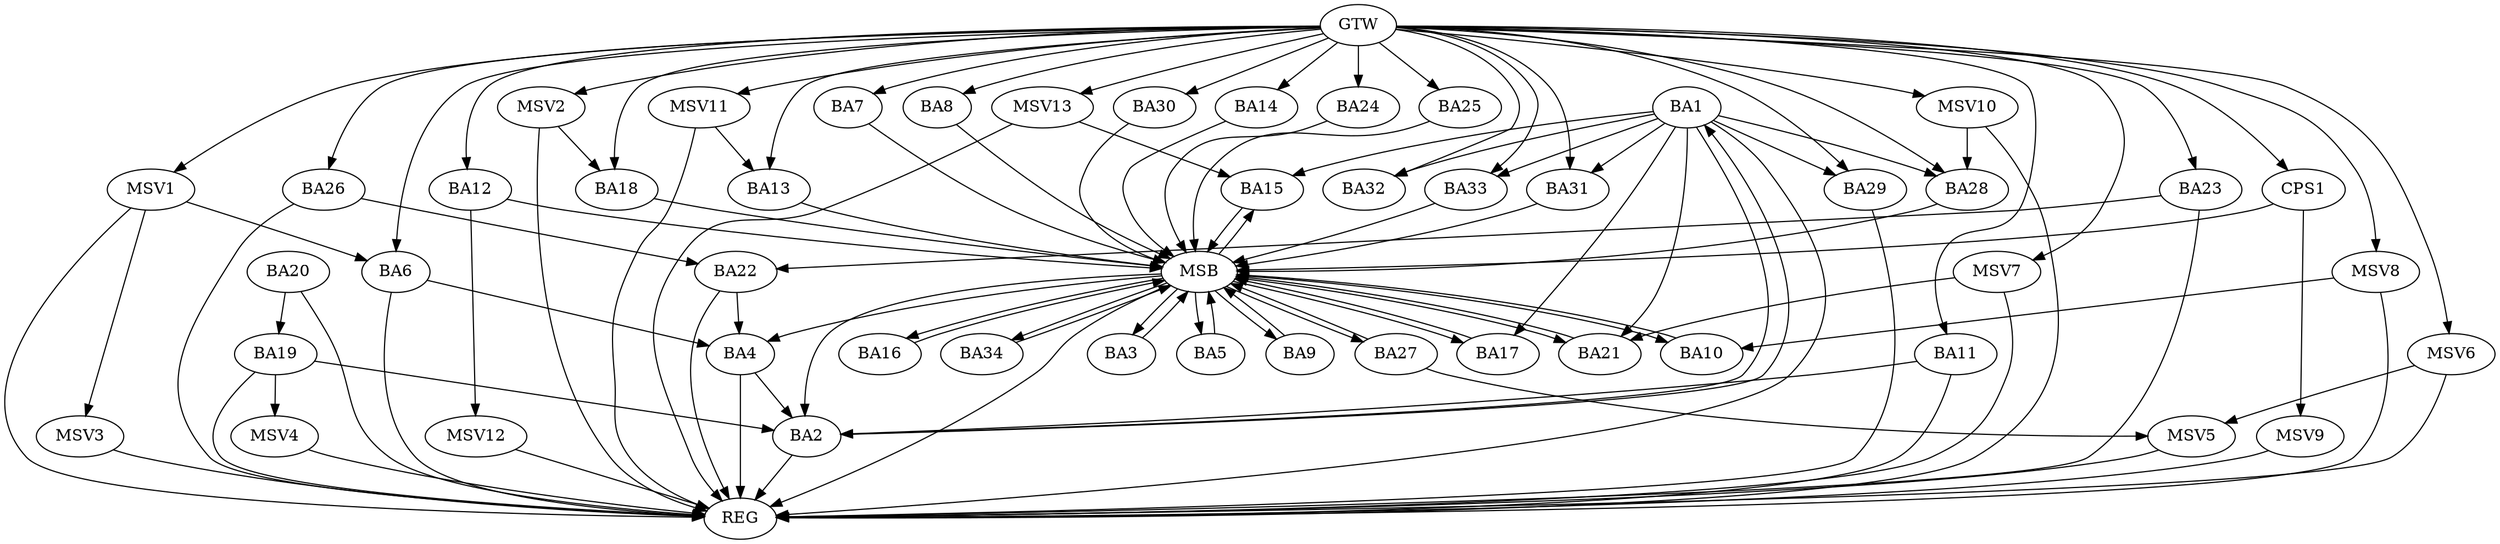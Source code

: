 strict digraph G {
  BA1 [ label="BA1" ];
  BA2 [ label="BA2" ];
  BA3 [ label="BA3" ];
  BA4 [ label="BA4" ];
  BA5 [ label="BA5" ];
  BA6 [ label="BA6" ];
  BA7 [ label="BA7" ];
  BA8 [ label="BA8" ];
  BA9 [ label="BA9" ];
  BA10 [ label="BA10" ];
  BA11 [ label="BA11" ];
  BA12 [ label="BA12" ];
  BA13 [ label="BA13" ];
  BA14 [ label="BA14" ];
  BA15 [ label="BA15" ];
  BA16 [ label="BA16" ];
  BA17 [ label="BA17" ];
  BA18 [ label="BA18" ];
  BA19 [ label="BA19" ];
  BA20 [ label="BA20" ];
  BA21 [ label="BA21" ];
  BA22 [ label="BA22" ];
  BA23 [ label="BA23" ];
  BA24 [ label="BA24" ];
  BA25 [ label="BA25" ];
  BA26 [ label="BA26" ];
  BA27 [ label="BA27" ];
  BA28 [ label="BA28" ];
  BA29 [ label="BA29" ];
  BA30 [ label="BA30" ];
  BA31 [ label="BA31" ];
  BA32 [ label="BA32" ];
  BA33 [ label="BA33" ];
  BA34 [ label="BA34" ];
  CPS1 [ label="CPS1" ];
  GTW [ label="GTW" ];
  REG [ label="REG" ];
  MSB [ label="MSB" ];
  MSV1 [ label="MSV1" ];
  MSV2 [ label="MSV2" ];
  MSV3 [ label="MSV3" ];
  MSV4 [ label="MSV4" ];
  MSV5 [ label="MSV5" ];
  MSV6 [ label="MSV6" ];
  MSV7 [ label="MSV7" ];
  MSV8 [ label="MSV8" ];
  MSV9 [ label="MSV9" ];
  MSV10 [ label="MSV10" ];
  MSV11 [ label="MSV11" ];
  MSV12 [ label="MSV12" ];
  MSV13 [ label="MSV13" ];
  BA1 -> BA2;
  BA2 -> BA1;
  BA4 -> BA2;
  BA6 -> BA4;
  BA11 -> BA2;
  BA19 -> BA2;
  BA20 -> BA19;
  BA22 -> BA4;
  BA23 -> BA22;
  BA26 -> BA22;
  GTW -> BA6;
  GTW -> BA7;
  GTW -> BA8;
  GTW -> BA11;
  GTW -> BA12;
  GTW -> BA13;
  GTW -> BA14;
  GTW -> BA18;
  GTW -> BA23;
  GTW -> BA24;
  GTW -> BA25;
  GTW -> BA26;
  GTW -> BA28;
  GTW -> BA29;
  GTW -> BA30;
  GTW -> BA31;
  GTW -> BA32;
  GTW -> BA33;
  GTW -> CPS1;
  BA1 -> REG;
  BA2 -> REG;
  BA4 -> REG;
  BA6 -> REG;
  BA11 -> REG;
  BA19 -> REG;
  BA20 -> REG;
  BA22 -> REG;
  BA23 -> REG;
  BA26 -> REG;
  BA29 -> REG;
  BA3 -> MSB;
  MSB -> BA2;
  MSB -> REG;
  BA5 -> MSB;
  MSB -> BA3;
  BA7 -> MSB;
  MSB -> BA4;
  BA8 -> MSB;
  BA9 -> MSB;
  BA10 -> MSB;
  MSB -> BA9;
  BA12 -> MSB;
  BA13 -> MSB;
  BA14 -> MSB;
  BA15 -> MSB;
  BA16 -> MSB;
  BA17 -> MSB;
  BA18 -> MSB;
  BA21 -> MSB;
  BA24 -> MSB;
  MSB -> BA10;
  BA25 -> MSB;
  BA27 -> MSB;
  MSB -> BA17;
  BA28 -> MSB;
  MSB -> BA16;
  BA30 -> MSB;
  BA31 -> MSB;
  BA33 -> MSB;
  MSB -> BA27;
  BA34 -> MSB;
  CPS1 -> MSB;
  MSB -> BA34;
  MSB -> BA21;
  MSB -> BA15;
  MSB -> BA5;
  BA1 -> BA29;
  BA1 -> BA17;
  BA1 -> BA32;
  BA1 -> BA15;
  BA1 -> BA28;
  BA1 -> BA31;
  BA1 -> BA33;
  BA1 -> BA21;
  MSV1 -> BA6;
  GTW -> MSV1;
  MSV1 -> REG;
  MSV2 -> BA18;
  GTW -> MSV2;
  MSV2 -> REG;
  MSV1 -> MSV3;
  MSV3 -> REG;
  BA19 -> MSV4;
  MSV4 -> REG;
  BA27 -> MSV5;
  MSV5 -> REG;
  MSV6 -> MSV5;
  GTW -> MSV6;
  MSV6 -> REG;
  MSV7 -> BA21;
  GTW -> MSV7;
  MSV7 -> REG;
  MSV8 -> BA10;
  GTW -> MSV8;
  MSV8 -> REG;
  CPS1 -> MSV9;
  MSV9 -> REG;
  MSV10 -> BA28;
  GTW -> MSV10;
  MSV10 -> REG;
  MSV11 -> BA13;
  GTW -> MSV11;
  MSV11 -> REG;
  BA12 -> MSV12;
  MSV12 -> REG;
  MSV13 -> BA15;
  GTW -> MSV13;
  MSV13 -> REG;
}
